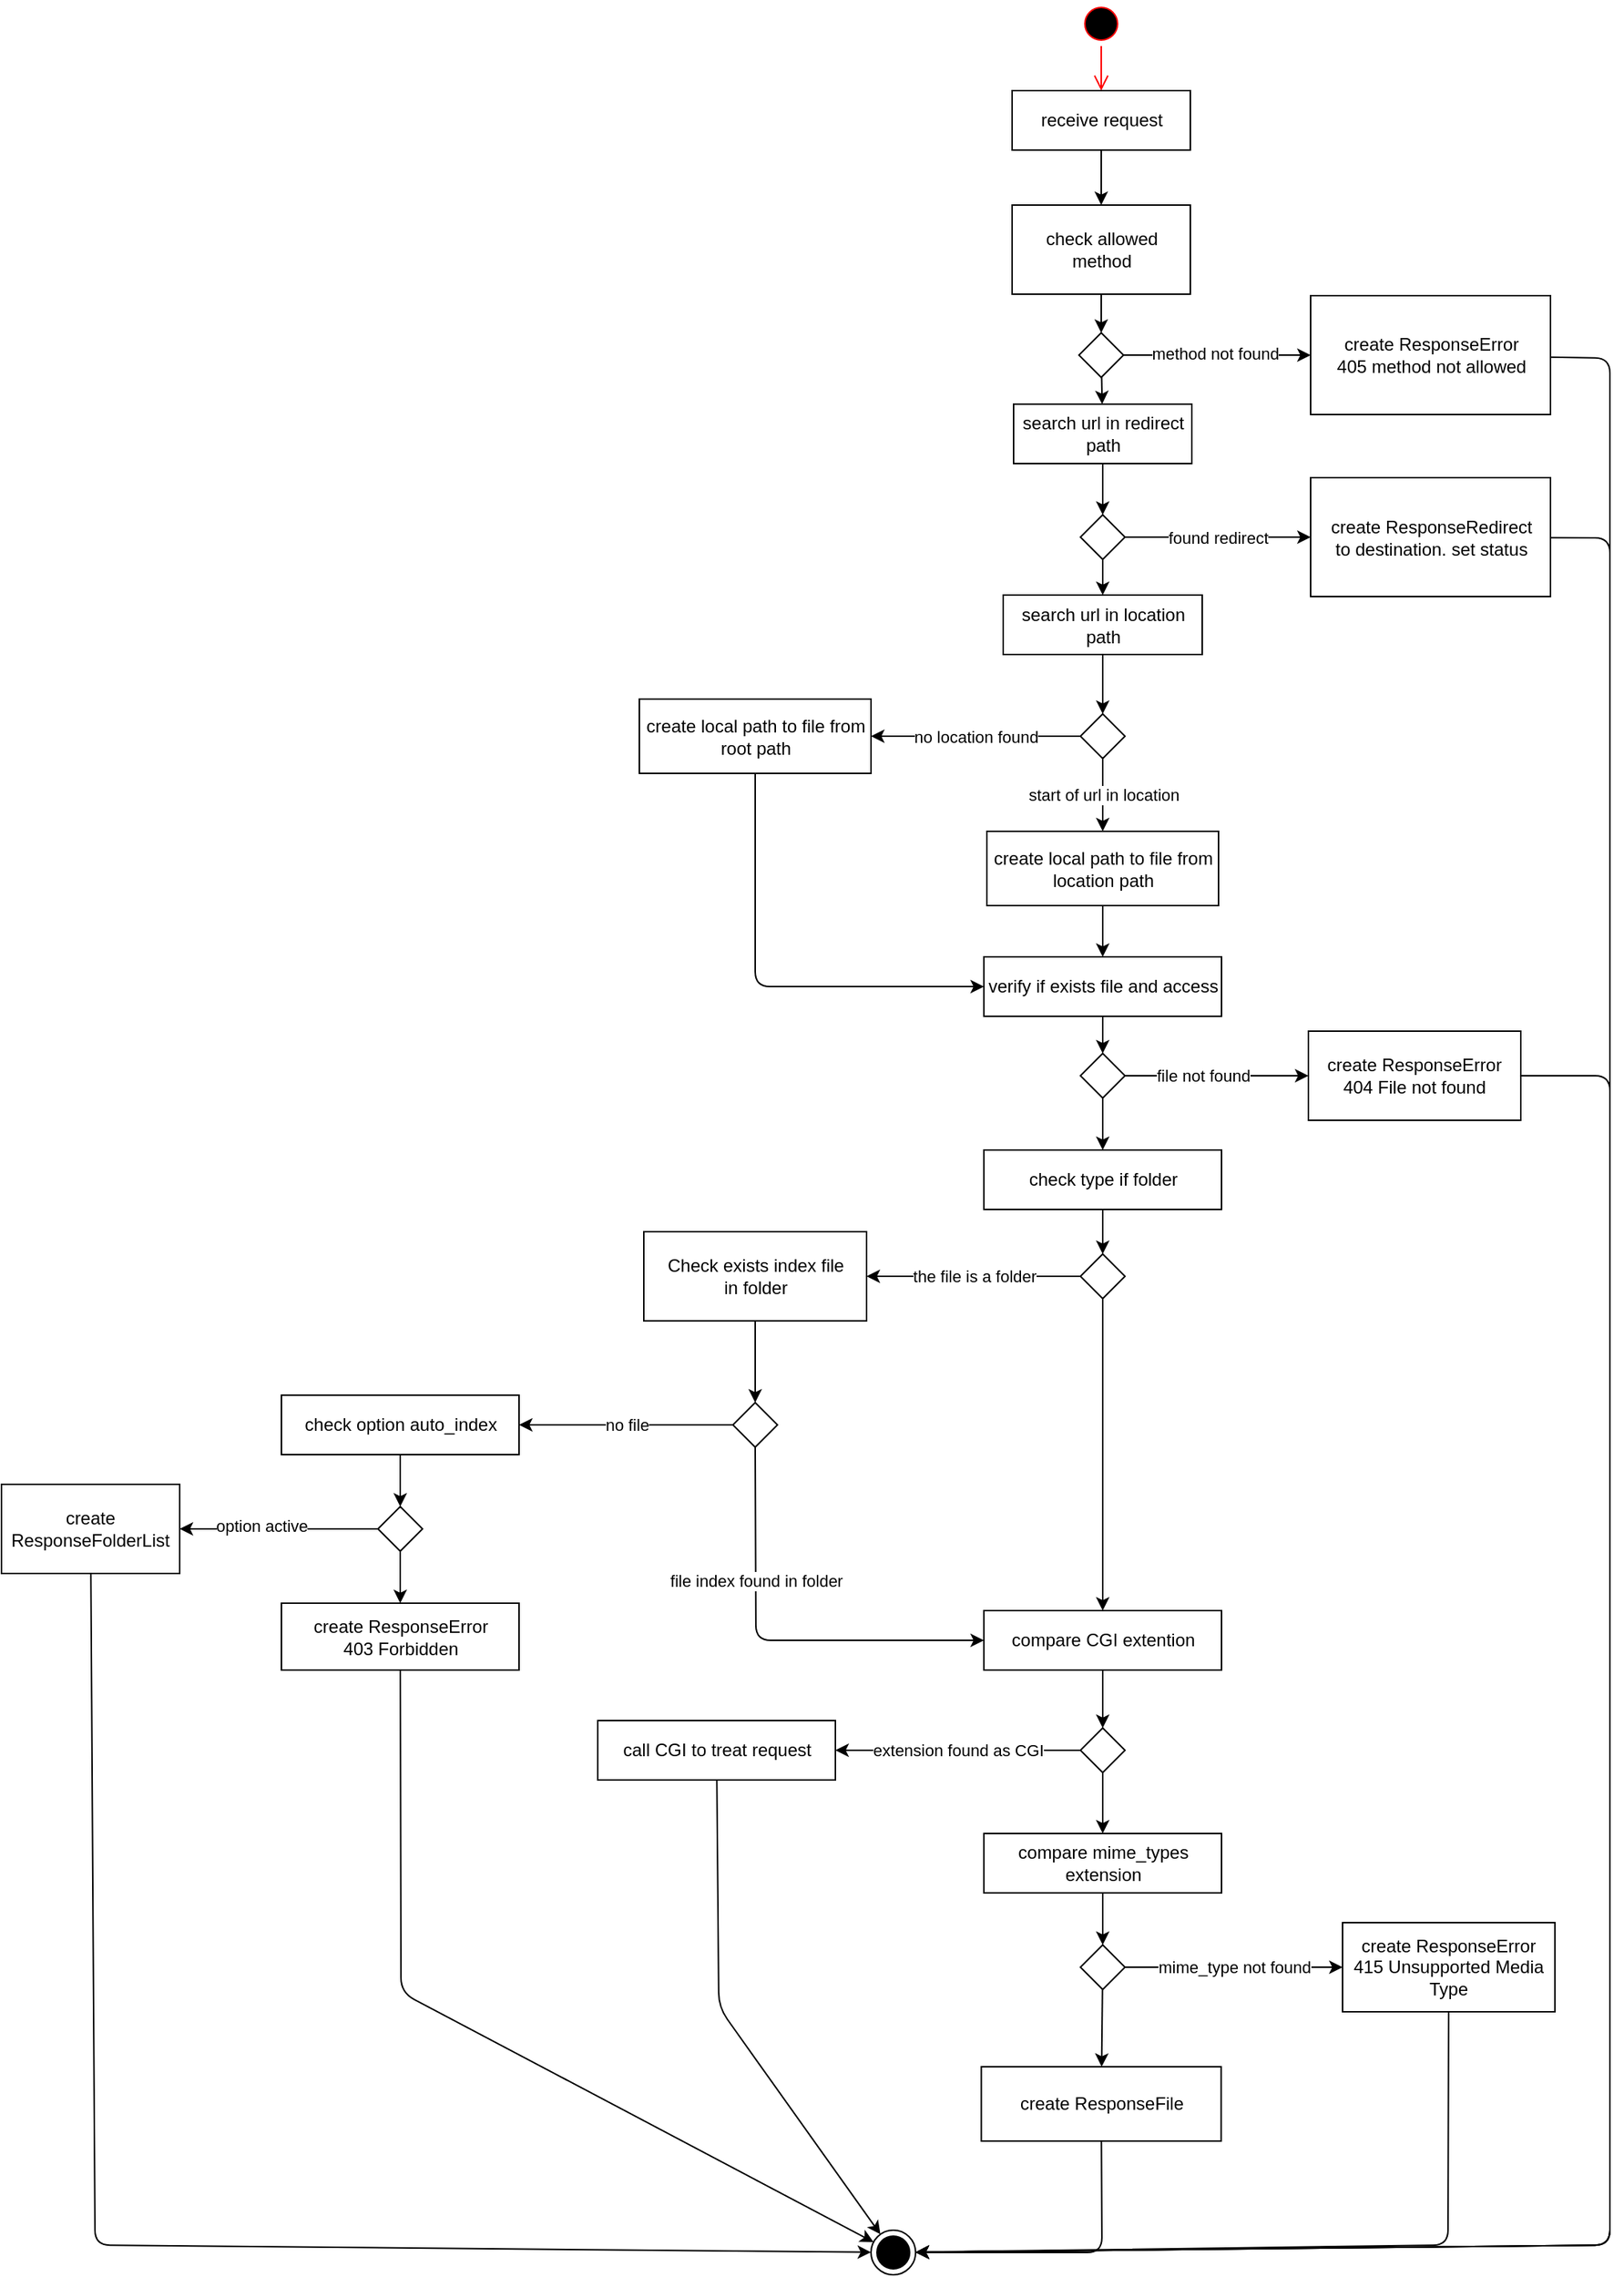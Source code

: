 <mxfile version="20.5.3" type="embed"><diagram id="RsohUjub6pIVCRzY0Ggi" name="Page-1"><mxGraphModel dx="1570" dy="600" grid="1" gridSize="10" guides="1" tooltips="1" connect="1" arrows="1" fold="1" page="1" pageScale="1" pageWidth="827" pageHeight="1169" math="0" shadow="0"><root><mxCell id="0"/><mxCell id="1" parent="0"/><mxCell id="2" value="" style="ellipse;html=1;shape=startState;fillColor=#000000;strokeColor=#ff0000;" parent="1" vertex="1"><mxGeometry x="312.5" y="30" width="30" height="30" as="geometry"/></mxCell><mxCell id="3" value="" style="edgeStyle=orthogonalEdgeStyle;html=1;verticalAlign=bottom;endArrow=open;endSize=8;strokeColor=#ff0000;" parent="1" source="2" target="4" edge="1"><mxGeometry relative="1" as="geometry"><mxPoint x="327.5" y="110" as="targetPoint"/></mxGeometry></mxCell><mxCell id="7" value="" style="edgeStyle=none;html=1;entryX=0.5;entryY=0;entryDx=0;entryDy=0;" parent="1" source="4" target="25" edge="1"><mxGeometry relative="1" as="geometry"><mxPoint x="328.5" y="177" as="targetPoint"/></mxGeometry></mxCell><mxCell id="4" value="receive request" style="rounded=0;whiteSpace=wrap;html=1;" parent="1" vertex="1"><mxGeometry x="267.5" y="90" width="120" height="40" as="geometry"/></mxCell><mxCell id="9" value="found redirect" style="edgeStyle=none;html=1;" parent="1" source="6" target="8" edge="1"><mxGeometry relative="1" as="geometry"/></mxCell><mxCell id="11" value="start of url in location" style="edgeStyle=none;html=1;" parent="1" source="14" target="10" edge="1"><mxGeometry relative="1" as="geometry"><mxPoint x="247.5" y="614.5" as="sourcePoint"/></mxGeometry></mxCell><mxCell id="13" value="" style="edgeStyle=none;html=1;" parent="1" source="6" target="12" edge="1"><mxGeometry relative="1" as="geometry"/></mxCell><mxCell id="6" value="" style="rhombus;" parent="1" vertex="1"><mxGeometry x="313.5" y="375.5" width="30" height="30" as="geometry"/></mxCell><mxCell id="87" value="" style="edgeStyle=none;html=1;" parent="1" source="8" target="70" edge="1"><mxGeometry relative="1" as="geometry"><mxPoint x="549.25" y="520.5" as="targetPoint"/><Array as="points"><mxPoint x="670" y="391"/><mxPoint x="670" y="1540"/></Array></mxGeometry></mxCell><mxCell id="8" value="create ResponseRedirect&lt;br&gt;to destination. set status" style="rounded=0;whiteSpace=wrap;html=1;" parent="1" vertex="1"><mxGeometry x="468.5" y="350.5" width="161.5" height="80" as="geometry"/></mxCell><mxCell id="43" value="" style="edgeStyle=none;html=1;" parent="1" source="10" target="42" edge="1"><mxGeometry relative="1" as="geometry"/></mxCell><mxCell id="10" value="create local path to file from location path" style="rounded=0;whiteSpace=wrap;html=1;" parent="1" vertex="1"><mxGeometry x="250.5" y="588.5" width="156" height="50" as="geometry"/></mxCell><mxCell id="15" value="" style="edgeStyle=none;html=1;" parent="1" source="12" target="14" edge="1"><mxGeometry relative="1" as="geometry"/></mxCell><mxCell id="12" value="search url in location path" style="rounded=0;whiteSpace=wrap;html=1;" parent="1" vertex="1"><mxGeometry x="261.5" y="429.5" width="134" height="40" as="geometry"/></mxCell><mxCell id="18" value="no location found" style="edgeStyle=none;html=1;" parent="1" source="14" target="17" edge="1"><mxGeometry relative="1" as="geometry"/></mxCell><mxCell id="14" value="" style="rhombus;" parent="1" vertex="1"><mxGeometry x="313.5" y="509.5" width="30" height="30" as="geometry"/></mxCell><mxCell id="17" value="create local path to file from root path" style="rounded=0;whiteSpace=wrap;html=1;" parent="1" vertex="1"><mxGeometry x="16.5" y="499.5" width="156" height="50" as="geometry"/></mxCell><mxCell id="36" value="" style="edgeStyle=none;html=1;" parent="1" source="19" target="32" edge="1"><mxGeometry relative="1" as="geometry"/></mxCell><mxCell id="19" value="compare CGI extention" style="rounded=0;whiteSpace=wrap;html=1;" parent="1" vertex="1"><mxGeometry x="248.5" y="1113" width="160" height="40" as="geometry"/></mxCell><mxCell id="21" value="" style="edgeStyle=none;html=1;exitX=0.5;exitY=1;exitDx=0;exitDy=0;entryX=0;entryY=0.5;entryDx=0;entryDy=0;" parent="1" source="17" target="42" edge="1"><mxGeometry relative="1" as="geometry"><mxPoint x="338.955" y="669.5" as="sourcePoint"/><mxPoint x="228.5" y="717" as="targetPoint"/><Array as="points"><mxPoint x="94.5" y="693"/></Array></mxGeometry></mxCell><mxCell id="23" value="" style="edgeStyle=none;html=1;entryX=0.5;entryY=0;entryDx=0;entryDy=0;" parent="1" source="22" target="6" edge="1"><mxGeometry relative="1" as="geometry"/></mxCell><mxCell id="22" value="search url in redirect path" style="rounded=0;whiteSpace=wrap;html=1;" parent="1" vertex="1"><mxGeometry x="268.5" y="301" width="120" height="40" as="geometry"/></mxCell><mxCell id="75" value="" style="edgeStyle=none;html=1;" parent="1" source="24" target="70" edge="1"><mxGeometry relative="1" as="geometry"><mxPoint x="68.5" y="1297" as="targetPoint"/><Array as="points"><mxPoint x="70" y="1380"/></Array></mxGeometry></mxCell><mxCell id="24" value="call CGI to treat request" style="rounded=0;whiteSpace=wrap;html=1;" parent="1" vertex="1"><mxGeometry x="-11.5" y="1187" width="160" height="40" as="geometry"/></mxCell><mxCell id="27" value="" style="edgeStyle=none;html=1;exitX=1;exitY=0.5;exitDx=0;exitDy=0;" parent="1" source="28" target="26" edge="1"><mxGeometry relative="1" as="geometry"><mxPoint x="378.5" y="253" as="sourcePoint"/></mxGeometry></mxCell><mxCell id="31" value="method not found" style="edgeLabel;html=1;align=center;verticalAlign=middle;resizable=0;points=[];" parent="27" vertex="1" connectable="0"><mxGeometry x="-0.434" y="-3" relative="1" as="geometry"><mxPoint x="26" y="-4" as="offset"/></mxGeometry></mxCell><mxCell id="29" value="" style="edgeStyle=none;html=1;" parent="1" source="25" target="28" edge="1"><mxGeometry relative="1" as="geometry"/></mxCell><mxCell id="25" value="check allowed method" style="rounded=0;whiteSpace=wrap;html=1;" parent="1" vertex="1"><mxGeometry x="267.5" y="167" width="120" height="60" as="geometry"/></mxCell><mxCell id="89" value="" style="edgeStyle=none;html=1;" parent="1" source="26" target="70" edge="1"><mxGeometry relative="1" as="geometry"><mxPoint x="730.75" y="268" as="targetPoint"/><Array as="points"><mxPoint x="670" y="270"/><mxPoint x="670" y="1540"/></Array></mxGeometry></mxCell><mxCell id="26" value="create ResponseError&lt;br&gt;405 method not allowed" style="rounded=0;whiteSpace=wrap;html=1;" parent="1" vertex="1"><mxGeometry x="468.5" y="228" width="161.5" height="80" as="geometry"/></mxCell><mxCell id="30" value="" style="edgeStyle=none;html=1;" parent="1" source="28" target="22" edge="1"><mxGeometry relative="1" as="geometry"/></mxCell><mxCell id="28" value="" style="rhombus;" parent="1" vertex="1"><mxGeometry x="312.5" y="253" width="30" height="30" as="geometry"/></mxCell><mxCell id="38" value="" style="edgeStyle=none;html=1;" parent="1" source="32" target="37" edge="1"><mxGeometry relative="1" as="geometry"/></mxCell><mxCell id="32" value="" style="rhombus;" parent="1" vertex="1"><mxGeometry x="313.5" y="1192" width="30" height="30" as="geometry"/></mxCell><mxCell id="33" value="extension found as CGI" style="edgeStyle=none;html=1;entryX=1;entryY=0.5;entryDx=0;entryDy=0;exitX=0;exitY=0.5;exitDx=0;exitDy=0;" parent="1" source="32" target="24" edge="1"><mxGeometry relative="1" as="geometry"><mxPoint x="322.5" y="959.5" as="sourcePoint"/><mxPoint x="181.5" y="959.5" as="targetPoint"/></mxGeometry></mxCell><mxCell id="71" value="" style="edgeStyle=none;html=1;" parent="1" source="37" target="40" edge="1"><mxGeometry relative="1" as="geometry"/></mxCell><mxCell id="37" value="compare mime_types extension" style="rounded=0;whiteSpace=wrap;html=1;" parent="1" vertex="1"><mxGeometry x="248.5" y="1263" width="160" height="40" as="geometry"/></mxCell><mxCell id="85" value="" style="edgeStyle=none;html=1;" parent="1" source="39" target="70" edge="1"><mxGeometry relative="1" as="geometry"><mxPoint x="561.5" y="1463" as="targetPoint"/><Array as="points"><mxPoint x="561" y="1540"/></Array></mxGeometry></mxCell><mxCell id="39" value="create ResponseError&lt;br&gt;415 Unsupported Media Type" style="rounded=0;whiteSpace=wrap;html=1;" parent="1" vertex="1"><mxGeometry x="490" y="1323" width="143" height="60" as="geometry"/></mxCell><mxCell id="41" value="mime_type not found" style="edgeStyle=none;html=1;" parent="1" source="40" target="39" edge="1"><mxGeometry relative="1" as="geometry"/></mxCell><mxCell id="73" value="" style="edgeStyle=none;html=1;" parent="1" source="40" target="72" edge="1"><mxGeometry relative="1" as="geometry"/></mxCell><mxCell id="40" value="" style="rhombus;" parent="1" vertex="1"><mxGeometry x="313.5" y="1338" width="30" height="30" as="geometry"/></mxCell><mxCell id="46" value="" style="edgeStyle=none;html=1;" parent="1" source="42" target="45" edge="1"><mxGeometry relative="1" as="geometry"/></mxCell><mxCell id="48" value="" style="edgeStyle=none;html=1;exitX=1;exitY=0.5;exitDx=0;exitDy=0;" parent="1" source="45" target="47" edge="1"><mxGeometry relative="1" as="geometry"/></mxCell><mxCell id="49" value="file not found" style="edgeLabel;html=1;align=center;verticalAlign=middle;resizable=0;points=[];" parent="48" vertex="1" connectable="0"><mxGeometry x="-0.428" relative="1" as="geometry"><mxPoint x="17" as="offset"/></mxGeometry></mxCell><mxCell id="42" value="verify if exists file and access" style="rounded=0;whiteSpace=wrap;html=1;" parent="1" vertex="1"><mxGeometry x="248.5" y="673" width="160" height="40" as="geometry"/></mxCell><mxCell id="51" value="" style="edgeStyle=none;html=1;" parent="1" source="45" target="50" edge="1"><mxGeometry relative="1" as="geometry"/></mxCell><mxCell id="45" value="" style="rhombus;" parent="1" vertex="1"><mxGeometry x="313.5" y="738" width="30" height="30" as="geometry"/></mxCell><mxCell id="83" value="" style="edgeStyle=none;html=1;" parent="1" source="47" target="70" edge="1"><mxGeometry relative="1" as="geometry"><mxPoint x="538.5" y="863" as="targetPoint"/><Array as="points"><mxPoint x="670" y="753"/><mxPoint x="670" y="1540"/></Array></mxGeometry></mxCell><mxCell id="47" value="create ResponseError&lt;br&gt;404 File not found" style="rounded=0;whiteSpace=wrap;html=1;" parent="1" vertex="1"><mxGeometry x="467" y="723" width="143" height="60" as="geometry"/></mxCell><mxCell id="53" value="" style="edgeStyle=none;html=1;" parent="1" source="50" target="52" edge="1"><mxGeometry relative="1" as="geometry"/></mxCell><mxCell id="50" value="check type if folder" style="rounded=0;whiteSpace=wrap;html=1;" parent="1" vertex="1"><mxGeometry x="248.5" y="803" width="160" height="40" as="geometry"/></mxCell><mxCell id="55" value="the file is a folder" style="edgeStyle=none;html=1;" parent="1" source="52" target="54" edge="1"><mxGeometry relative="1" as="geometry"/></mxCell><mxCell id="57" value="" style="edgeStyle=none;html=1;entryX=0.5;entryY=0;entryDx=0;entryDy=0;" parent="1" source="52" target="19" edge="1"><mxGeometry relative="1" as="geometry"/></mxCell><mxCell id="52" value="" style="rhombus;" parent="1" vertex="1"><mxGeometry x="313.5" y="873" width="30" height="30" as="geometry"/></mxCell><mxCell id="61" value="file index found in folder" style="edgeStyle=none;html=1;exitX=0.5;exitY=1;exitDx=0;exitDy=0;" parent="1" source="62" target="19" edge="1"><mxGeometry x="-0.365" relative="1" as="geometry"><mxPoint x="95" y="1073" as="sourcePoint"/><mxPoint x="94.5" y="998" as="targetPoint"/><Array as="points"><mxPoint x="95" y="1133"/></Array><mxPoint as="offset"/></mxGeometry></mxCell><mxCell id="63" value="" style="edgeStyle=none;html=1;" parent="1" source="54" target="62" edge="1"><mxGeometry relative="1" as="geometry"/></mxCell><mxCell id="54" value="Check exists index file&lt;br&gt;in folder" style="whiteSpace=wrap;html=1;" parent="1" vertex="1"><mxGeometry x="19.5" y="858" width="150" height="60" as="geometry"/></mxCell><mxCell id="59" value="" style="edgeStyle=none;html=1;" parent="1" source="56" target="58" edge="1"><mxGeometry relative="1" as="geometry"/></mxCell><mxCell id="56" value="check option auto_index" style="whiteSpace=wrap;html=1;" parent="1" vertex="1"><mxGeometry x="-224.5" y="968" width="160" height="40" as="geometry"/></mxCell><mxCell id="66" value="" style="edgeStyle=none;html=1;" parent="1" source="58" target="65" edge="1"><mxGeometry relative="1" as="geometry"/></mxCell><mxCell id="67" value="option active" style="edgeLabel;html=1;align=center;verticalAlign=middle;resizable=0;points=[];" parent="66" vertex="1" connectable="0"><mxGeometry x="0.18" y="-2" relative="1" as="geometry"><mxPoint as="offset"/></mxGeometry></mxCell><mxCell id="69" value="" style="edgeStyle=none;html=1;" parent="1" source="58" target="68" edge="1"><mxGeometry relative="1" as="geometry"/></mxCell><mxCell id="58" value="" style="rhombus;" parent="1" vertex="1"><mxGeometry x="-159.5" y="1043" width="30" height="30" as="geometry"/></mxCell><mxCell id="64" value="no file" style="edgeStyle=none;html=1;" parent="1" source="62" target="56" edge="1"><mxGeometry relative="1" as="geometry"/></mxCell><mxCell id="62" value="" style="rhombus;" parent="1" vertex="1"><mxGeometry x="79.5" y="973" width="30" height="30" as="geometry"/></mxCell><mxCell id="79" value="" style="edgeStyle=none;html=1;" parent="1" source="65" target="70" edge="1"><mxGeometry relative="1" as="geometry"><mxPoint x="-300" y="1168" as="targetPoint"/><Array as="points"><mxPoint x="-350" y="1540"/></Array></mxGeometry></mxCell><mxCell id="65" value="create ResponseFolderList" style="whiteSpace=wrap;html=1;" parent="1" vertex="1"><mxGeometry x="-413" y="1028" width="120" height="60" as="geometry"/></mxCell><mxCell id="77" value="" style="edgeStyle=none;html=1;" parent="1" source="68" target="70" edge="1"><mxGeometry relative="1" as="geometry"><mxPoint x="-91.5" y="1225.5" as="targetPoint"/><Array as="points"><mxPoint x="-144" y="1370"/></Array></mxGeometry></mxCell><mxCell id="68" value="create ResponseError&lt;br&gt;403 Forbidden" style="whiteSpace=wrap;html=1;" parent="1" vertex="1"><mxGeometry x="-224.5" y="1108" width="160" height="45" as="geometry"/></mxCell><mxCell id="70" value="" style="ellipse;html=1;shape=endState;fillColor=strokeColor;" parent="1" vertex="1"><mxGeometry x="172.5" y="1530" width="30" height="30" as="geometry"/></mxCell><mxCell id="81" value="" style="edgeStyle=none;html=1;" parent="1" source="72" target="70" edge="1"><mxGeometry relative="1" as="geometry"><mxPoint x="327.5" y="1545" as="targetPoint"/><Array as="points"><mxPoint x="328" y="1545"/></Array></mxGeometry></mxCell><mxCell id="72" value="create ResponseFile" style="rounded=0;whiteSpace=wrap;html=1;" parent="1" vertex="1"><mxGeometry x="246.75" y="1420" width="161.5" height="50" as="geometry"/></mxCell></root></mxGraphModel></diagram></mxfile>